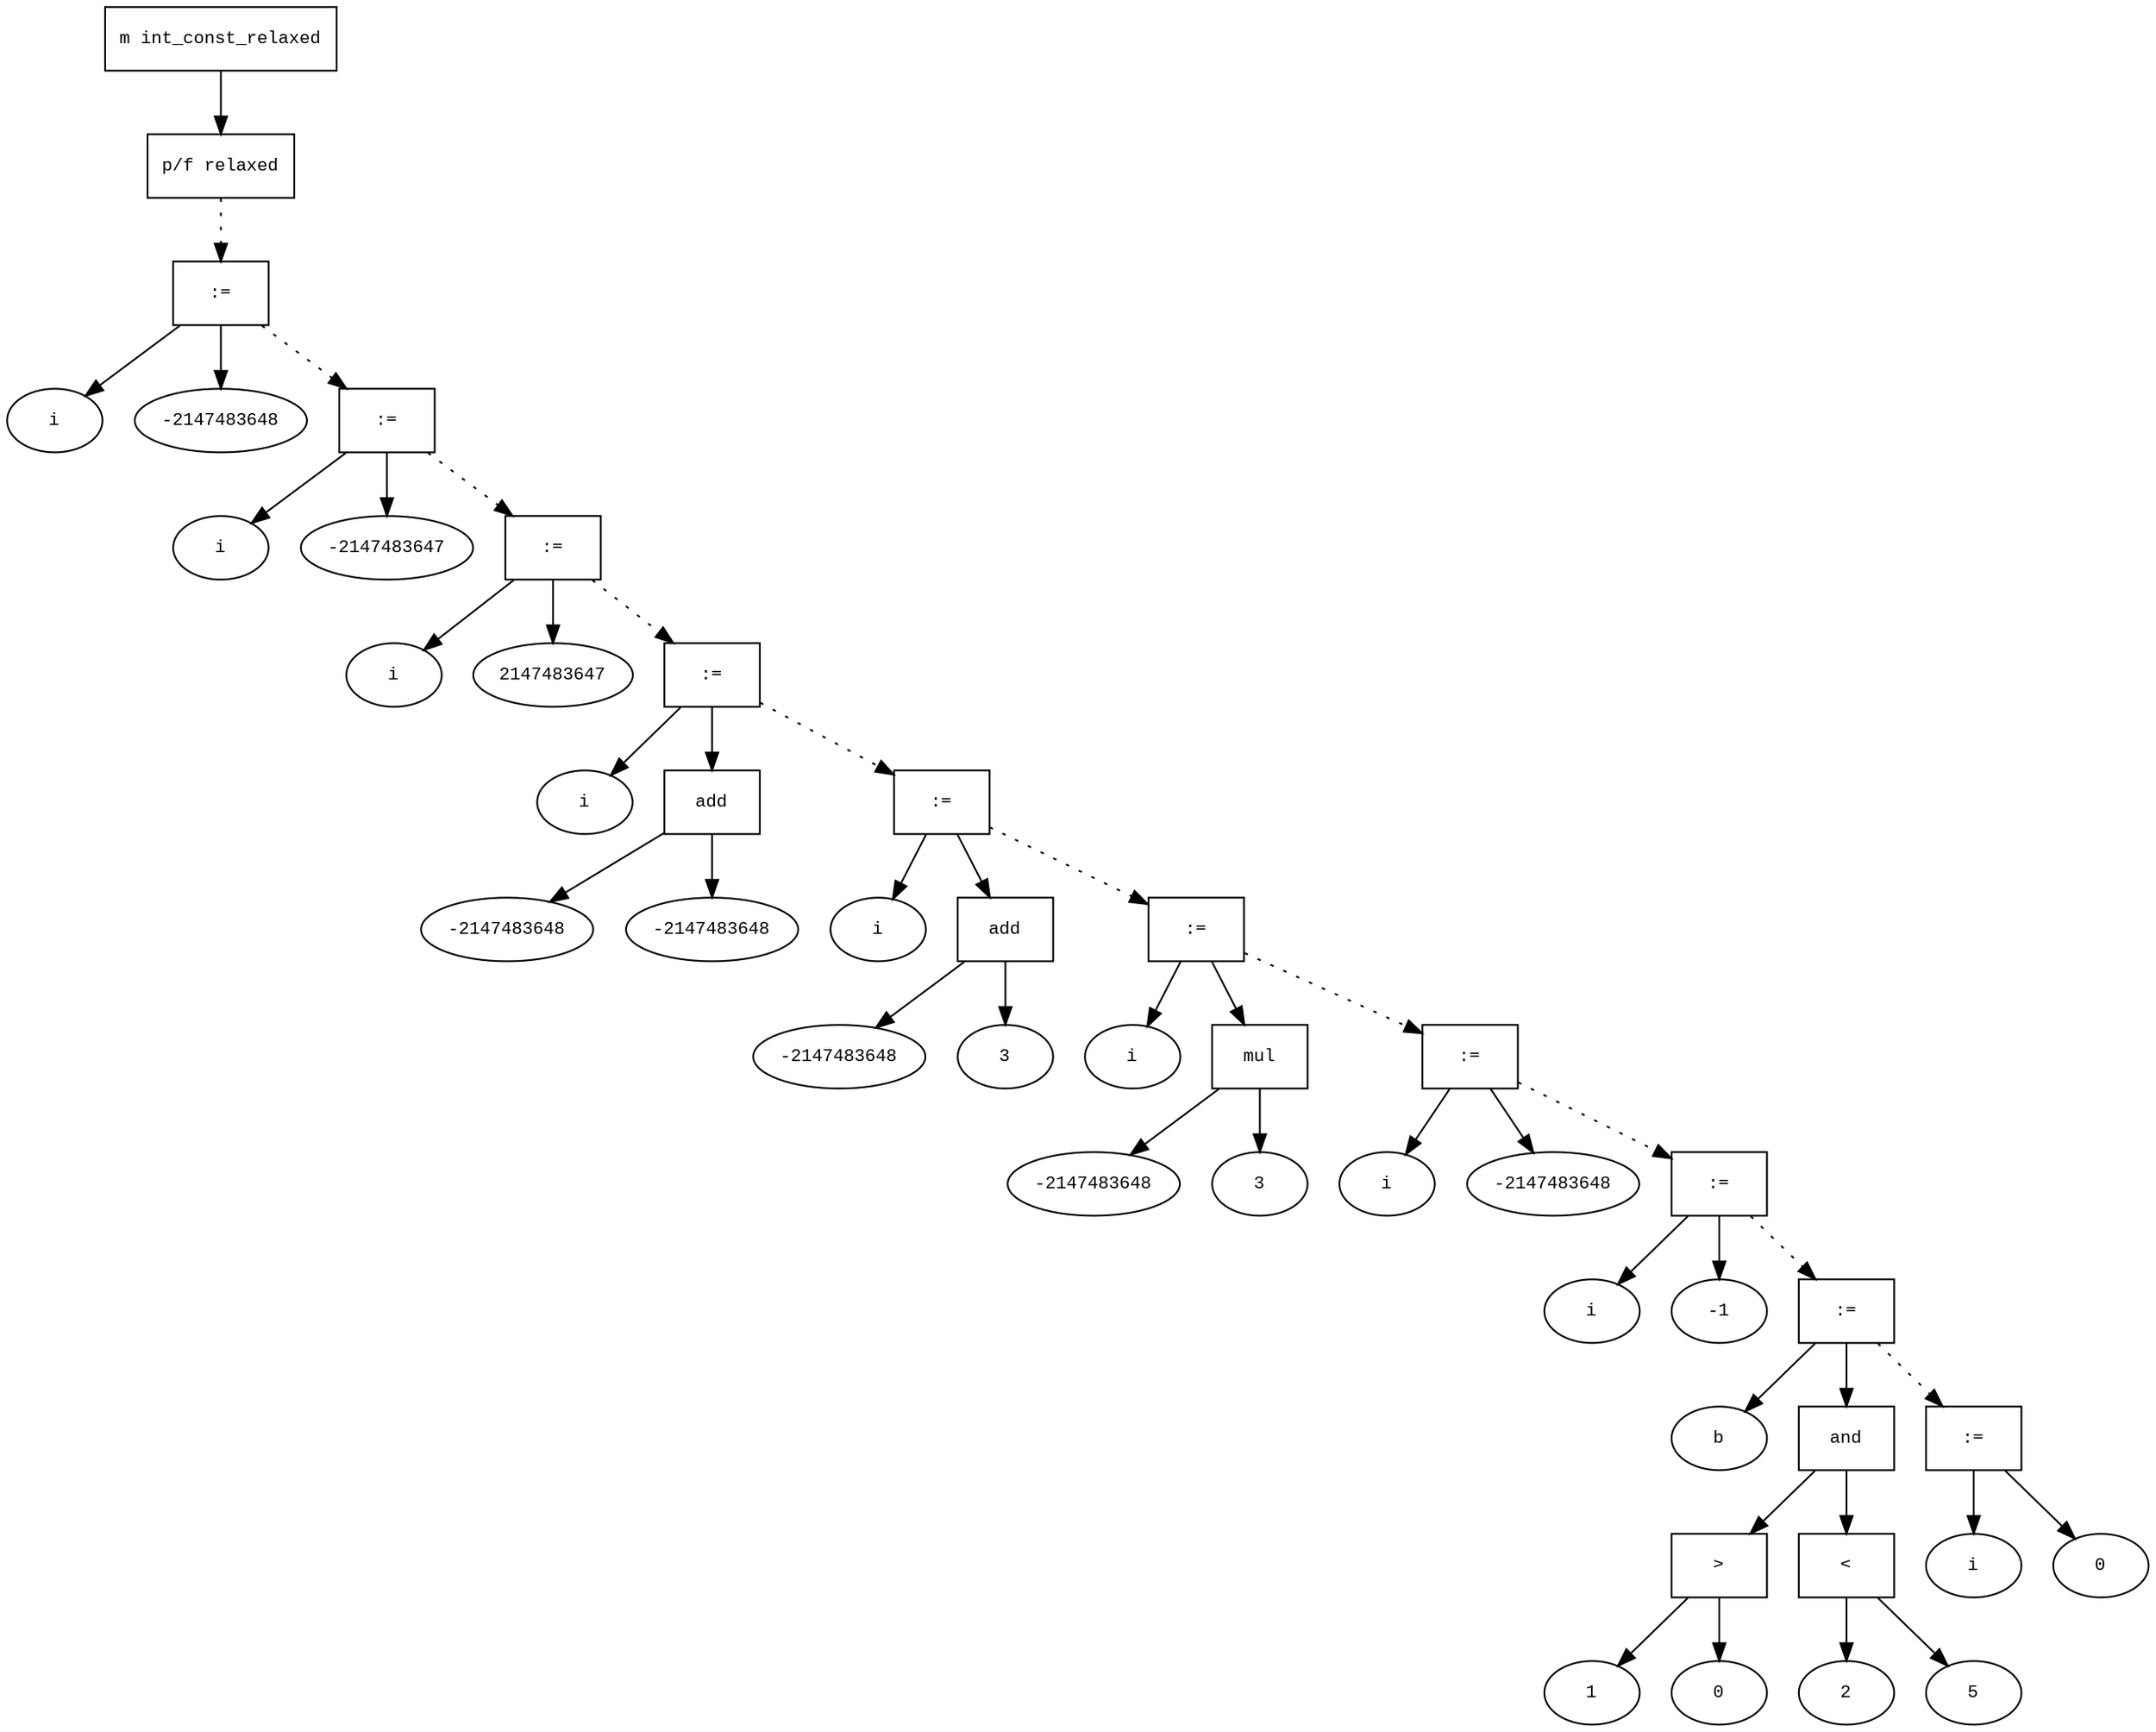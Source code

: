digraph AST {
  graph [fontname="Times New Roman",fontsize=10];
  node  [fontname="Courier New",fontsize=10];
  edge  [fontname="Times New Roman",fontsize=10];

  node0 [label="m int_const_relaxed",shape=box];
  node1 [label="p/f relaxed",shape=box];
  node4 [label=":=",shape=box];
  node2 [label="i",shape=ellipse];
  node4->node2;
  node3 [label="-2147483648",shape=ellipse];
  node4->node3;
  node1 -> node4 [style=dotted];
  node7 [label=":=",shape=box];
  node5 [label="i",shape=ellipse];
  node7->node5;
  node6 [label="-2147483647",shape=ellipse];
  node7->node6;
  node4 -> node7 [style=dotted];
  node10 [label=":=",shape=box];
  node8 [label="i",shape=ellipse];
  node10->node8;
  node9 [label="2147483647",shape=ellipse];
  node10->node9;
  node7 -> node10 [style=dotted];
  node15 [label=":=",shape=box];
  node11 [label="i",shape=ellipse];
  node15->node11;
  node14 [label="add",shape=box];
  node12 [label="-2147483648",shape=ellipse];
  node14->node12;
  node13 [label="-2147483648",shape=ellipse];
  node14->node13;
  node15->node14;
  node10 -> node15 [style=dotted];
  node20 [label=":=",shape=box];
  node16 [label="i",shape=ellipse];
  node20->node16;
  node19 [label="add",shape=box];
  node17 [label="-2147483648",shape=ellipse];
  node19->node17;
  node18 [label="3",shape=ellipse];
  node19->node18;
  node20->node19;
  node15 -> node20 [style=dotted];
  node25 [label=":=",shape=box];
  node21 [label="i",shape=ellipse];
  node25->node21;
  node24 [label="mul",shape=box];
  node22 [label="-2147483648",shape=ellipse];
  node24->node22;
  node23 [label="3",shape=ellipse];
  node24->node23;
  node25->node24;
  node20 -> node25 [style=dotted];
  node28 [label=":=",shape=box];
  node26 [label="i",shape=ellipse];
  node28->node26;
  node27 [label="-2147483648",shape=ellipse];
  node28->node27;
  node25 -> node28 [style=dotted];
  node31 [label=":=",shape=box];
  node29 [label="i",shape=ellipse];
  node31->node29;
  node30 [label="-1",shape=ellipse];
  node31->node30;
  node28 -> node31 [style=dotted];
  node40 [label=":=",shape=box];
  node32 [label="b",shape=ellipse];
  node40->node32;
  node39 [label="and",shape=box];
  node35 [label=">",shape=box];
  node33 [label="1",shape=ellipse];
  node35->node33;
  node34 [label="0",shape=ellipse];
  node35->node34;
  node39->node35;
  node38 [label="<",shape=box];
  node36 [label="2",shape=ellipse];
  node38->node36;
  node37 [label="5",shape=ellipse];
  node38->node37;
  node39->node38;
  node40->node39;
  node31 -> node40 [style=dotted];
  node43 [label=":=",shape=box];
  node41 [label="i",shape=ellipse];
  node43->node41;
  node42 [label="0",shape=ellipse];
  node43->node42;
  node40 -> node43 [style=dotted];
  node0 -> node1;
}

